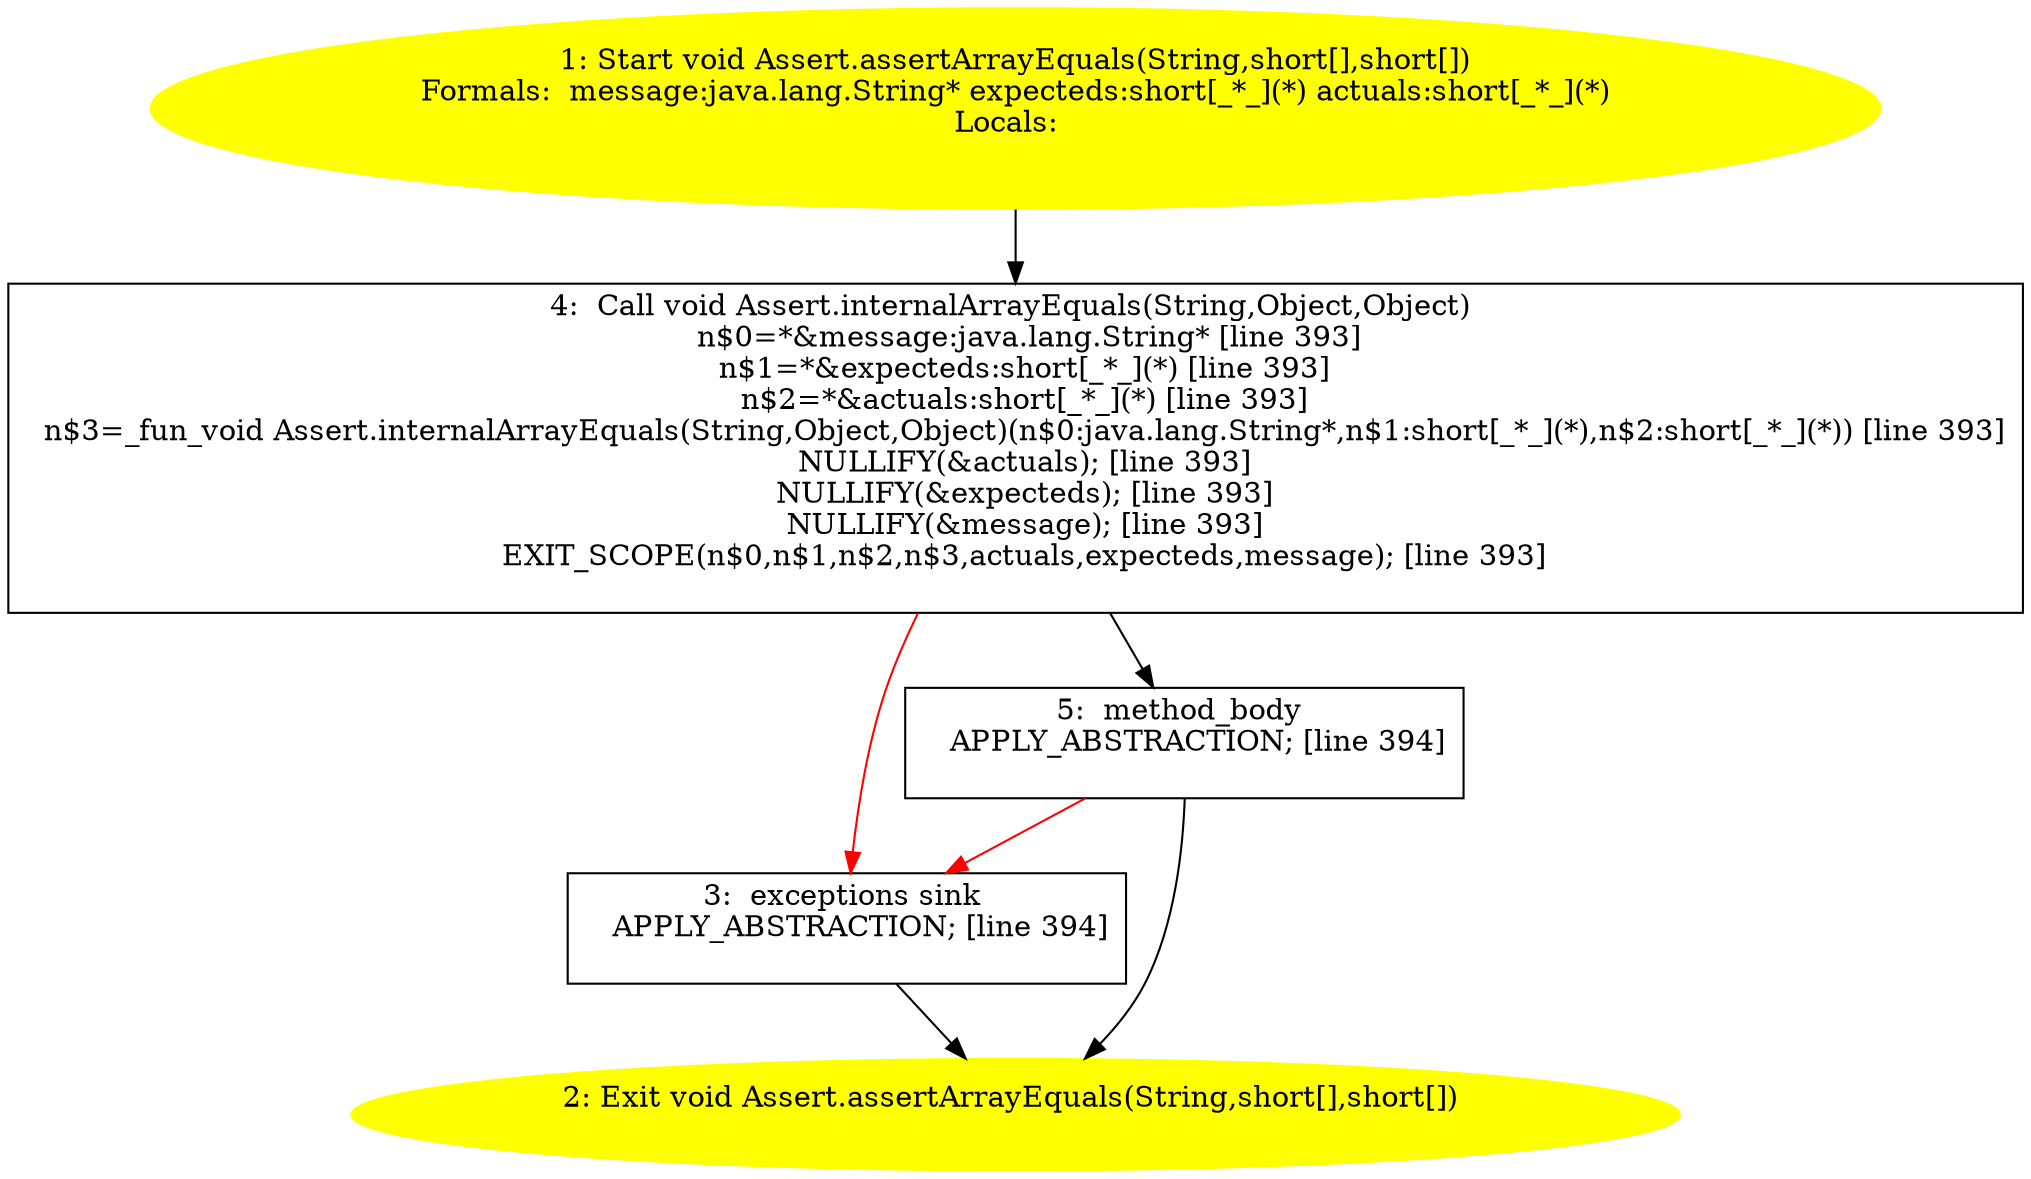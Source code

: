 /* @generated */
digraph cfg {
"org.junit.Assert.assertArrayEquals(java.lang.String,short[],short[]):void.8294582a457dd8e9b160ec05c8455224_1" [label="1: Start void Assert.assertArrayEquals(String,short[],short[])\nFormals:  message:java.lang.String* expecteds:short[_*_](*) actuals:short[_*_](*)\nLocals:  \n  " color=yellow style=filled]
	

	 "org.junit.Assert.assertArrayEquals(java.lang.String,short[],short[]):void.8294582a457dd8e9b160ec05c8455224_1" -> "org.junit.Assert.assertArrayEquals(java.lang.String,short[],short[]):void.8294582a457dd8e9b160ec05c8455224_4" ;
"org.junit.Assert.assertArrayEquals(java.lang.String,short[],short[]):void.8294582a457dd8e9b160ec05c8455224_2" [label="2: Exit void Assert.assertArrayEquals(String,short[],short[]) \n  " color=yellow style=filled]
	

"org.junit.Assert.assertArrayEquals(java.lang.String,short[],short[]):void.8294582a457dd8e9b160ec05c8455224_3" [label="3:  exceptions sink \n   APPLY_ABSTRACTION; [line 394]\n " shape="box"]
	

	 "org.junit.Assert.assertArrayEquals(java.lang.String,short[],short[]):void.8294582a457dd8e9b160ec05c8455224_3" -> "org.junit.Assert.assertArrayEquals(java.lang.String,short[],short[]):void.8294582a457dd8e9b160ec05c8455224_2" ;
"org.junit.Assert.assertArrayEquals(java.lang.String,short[],short[]):void.8294582a457dd8e9b160ec05c8455224_4" [label="4:  Call void Assert.internalArrayEquals(String,Object,Object) \n   n$0=*&message:java.lang.String* [line 393]\n  n$1=*&expecteds:short[_*_](*) [line 393]\n  n$2=*&actuals:short[_*_](*) [line 393]\n  n$3=_fun_void Assert.internalArrayEquals(String,Object,Object)(n$0:java.lang.String*,n$1:short[_*_](*),n$2:short[_*_](*)) [line 393]\n  NULLIFY(&actuals); [line 393]\n  NULLIFY(&expecteds); [line 393]\n  NULLIFY(&message); [line 393]\n  EXIT_SCOPE(n$0,n$1,n$2,n$3,actuals,expecteds,message); [line 393]\n " shape="box"]
	

	 "org.junit.Assert.assertArrayEquals(java.lang.String,short[],short[]):void.8294582a457dd8e9b160ec05c8455224_4" -> "org.junit.Assert.assertArrayEquals(java.lang.String,short[],short[]):void.8294582a457dd8e9b160ec05c8455224_5" ;
	 "org.junit.Assert.assertArrayEquals(java.lang.String,short[],short[]):void.8294582a457dd8e9b160ec05c8455224_4" -> "org.junit.Assert.assertArrayEquals(java.lang.String,short[],short[]):void.8294582a457dd8e9b160ec05c8455224_3" [color="red" ];
"org.junit.Assert.assertArrayEquals(java.lang.String,short[],short[]):void.8294582a457dd8e9b160ec05c8455224_5" [label="5:  method_body \n   APPLY_ABSTRACTION; [line 394]\n " shape="box"]
	

	 "org.junit.Assert.assertArrayEquals(java.lang.String,short[],short[]):void.8294582a457dd8e9b160ec05c8455224_5" -> "org.junit.Assert.assertArrayEquals(java.lang.String,short[],short[]):void.8294582a457dd8e9b160ec05c8455224_2" ;
	 "org.junit.Assert.assertArrayEquals(java.lang.String,short[],short[]):void.8294582a457dd8e9b160ec05c8455224_5" -> "org.junit.Assert.assertArrayEquals(java.lang.String,short[],short[]):void.8294582a457dd8e9b160ec05c8455224_3" [color="red" ];
}
